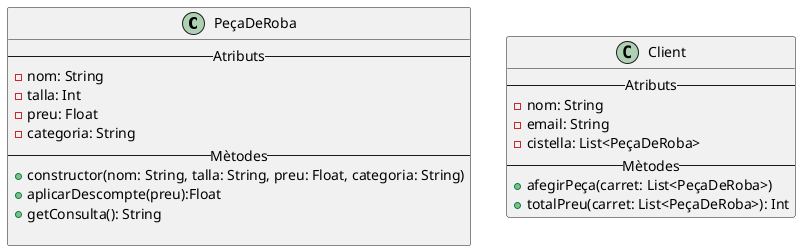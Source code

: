 @startuml
'https://plantuml.com/class-diagram

class PeçaDeRoba {
    -- Atributs --
    - nom: String
    - talla: Int
    - preu: Float
    - categoria: String
    -- Mètodes --
     + constructor(nom: String, talla: String, preu: Float, categoria: String)
    + aplicarDescompte(preu):Float
    + getConsulta(): String

}

class Client {
    -- Atributs --
    - nom: String
    - email: String
    - cistella: List<PeçaDeRoba>
    -- Mètodes --
    + afegirPeça(carret: List<PeçaDeRoba>)
    + totalPreu(carret: List<PeçaDeRoba>): Int
}


@enduml